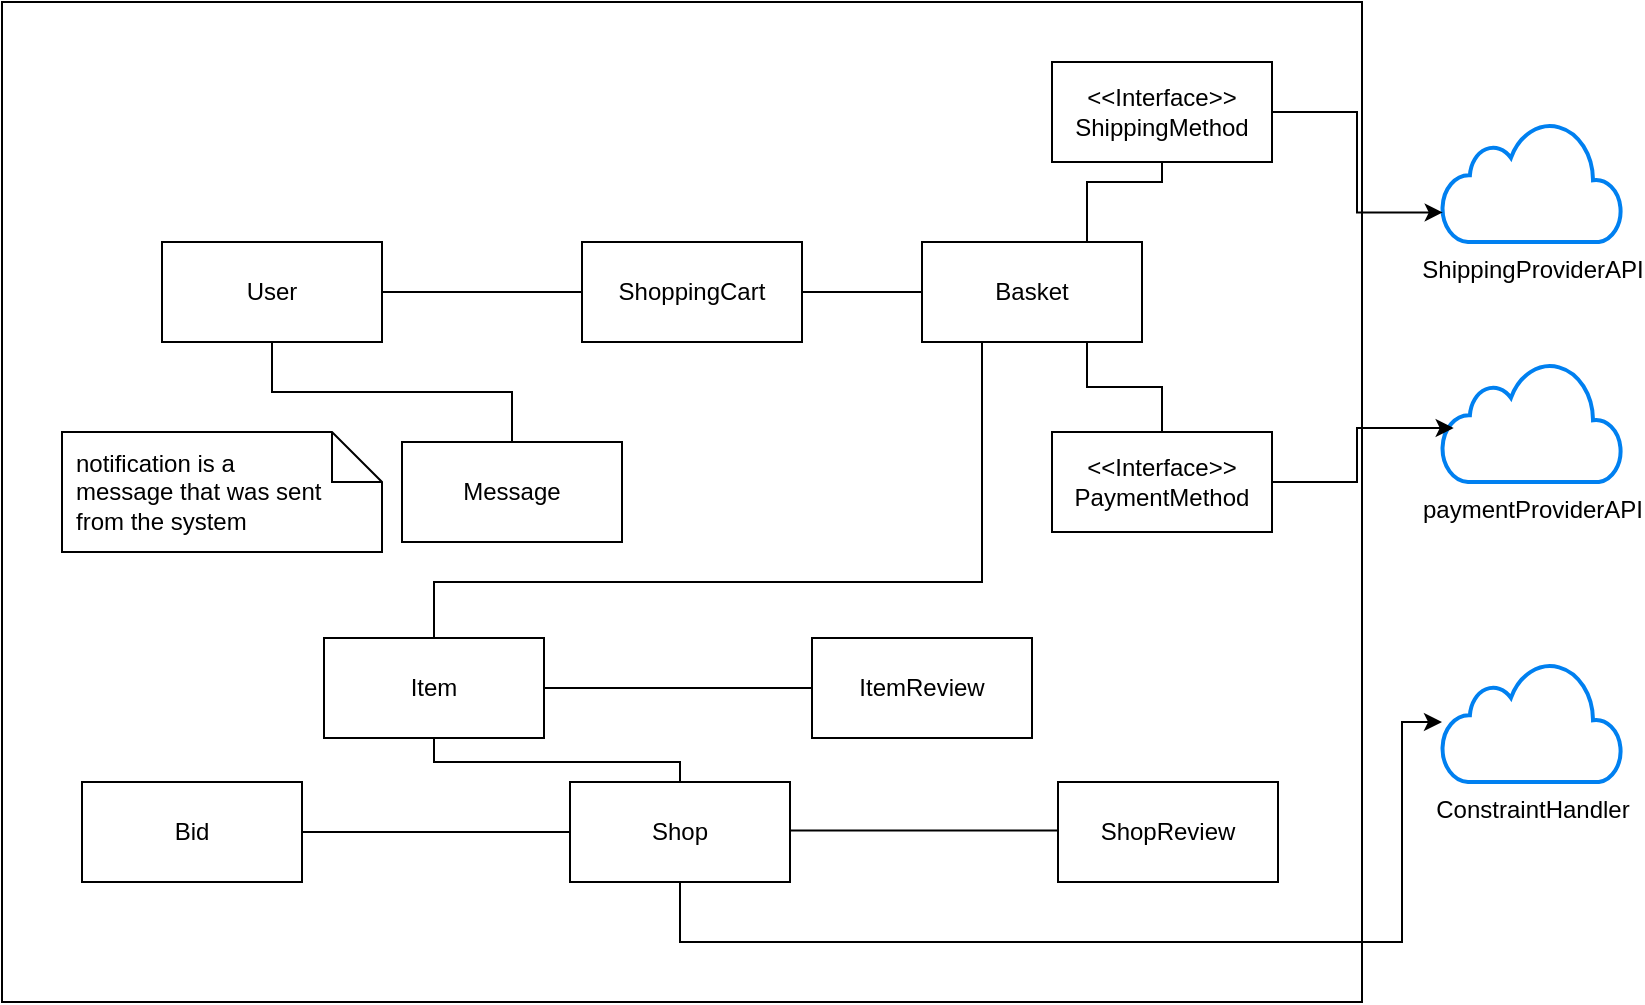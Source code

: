 <mxfile version="26.1.1">
  <diagram name="Page-1" id="8HRJrcS29TYRg6Msltps">
    <mxGraphModel dx="1134" dy="589" grid="1" gridSize="10" guides="1" tooltips="1" connect="1" arrows="1" fold="1" page="1" pageScale="1" pageWidth="850" pageHeight="1100" math="0" shadow="0">
      <root>
        <mxCell id="0" />
        <mxCell id="1" parent="0" />
        <mxCell id="gs_GF27UnKnZ3PShAzLE-2" value="" style="rounded=0;whiteSpace=wrap;html=1;" vertex="1" parent="1">
          <mxGeometry x="20" y="20" width="680" height="500" as="geometry" />
        </mxCell>
        <mxCell id="gs_GF27UnKnZ3PShAzLE-3" value="User" style="html=1;whiteSpace=wrap;" vertex="1" parent="1">
          <mxGeometry x="100" y="140" width="110" height="50" as="geometry" />
        </mxCell>
        <mxCell id="gs_GF27UnKnZ3PShAzLE-8" style="edgeStyle=orthogonalEdgeStyle;rounded=0;orthogonalLoop=1;jettySize=auto;html=1;exitX=0.5;exitY=1;exitDx=0;exitDy=0;" edge="1" parent="1" source="gs_GF27UnKnZ3PShAzLE-9" target="gs_GF27UnKnZ3PShAzLE-63">
          <mxGeometry relative="1" as="geometry">
            <Array as="points">
              <mxPoint x="359" y="490" />
              <mxPoint x="720" y="490" />
              <mxPoint x="720" y="380" />
            </Array>
          </mxGeometry>
        </mxCell>
        <mxCell id="gs_GF27UnKnZ3PShAzLE-9" value="Shop" style="html=1;whiteSpace=wrap;" vertex="1" parent="1">
          <mxGeometry x="304" y="410" width="110" height="50" as="geometry" />
        </mxCell>
        <mxCell id="gs_GF27UnKnZ3PShAzLE-65" style="edgeStyle=orthogonalEdgeStyle;rounded=0;orthogonalLoop=1;jettySize=auto;html=1;exitX=0.25;exitY=1;exitDx=0;exitDy=0;entryX=0.5;entryY=0;entryDx=0;entryDy=0;endArrow=none;startFill=0;" edge="1" parent="1" source="gs_GF27UnKnZ3PShAzLE-10" target="gs_GF27UnKnZ3PShAzLE-14">
          <mxGeometry relative="1" as="geometry">
            <Array as="points">
              <mxPoint x="510" y="190" />
              <mxPoint x="510" y="310" />
              <mxPoint x="236" y="310" />
            </Array>
          </mxGeometry>
        </mxCell>
        <mxCell id="gs_GF27UnKnZ3PShAzLE-10" value="Basket" style="html=1;whiteSpace=wrap;" vertex="1" parent="1">
          <mxGeometry x="480" y="140" width="110" height="50" as="geometry" />
        </mxCell>
        <mxCell id="gs_GF27UnKnZ3PShAzLE-11" style="edgeStyle=orthogonalEdgeStyle;rounded=0;orthogonalLoop=1;jettySize=auto;html=1;entryX=0;entryY=0.5;entryDx=0;entryDy=0;endArrow=none;startFill=0;" edge="1" parent="1" source="gs_GF27UnKnZ3PShAzLE-14" target="gs_GF27UnKnZ3PShAzLE-51">
          <mxGeometry relative="1" as="geometry" />
        </mxCell>
        <mxCell id="gs_GF27UnKnZ3PShAzLE-66" style="edgeStyle=orthogonalEdgeStyle;rounded=0;orthogonalLoop=1;jettySize=auto;html=1;exitX=0.5;exitY=1;exitDx=0;exitDy=0;entryX=0.5;entryY=0;entryDx=0;entryDy=0;endArrow=none;startFill=0;" edge="1" parent="1" source="gs_GF27UnKnZ3PShAzLE-14" target="gs_GF27UnKnZ3PShAzLE-9">
          <mxGeometry relative="1" as="geometry">
            <Array as="points">
              <mxPoint x="236" y="400" />
              <mxPoint x="359" y="400" />
            </Array>
          </mxGeometry>
        </mxCell>
        <mxCell id="gs_GF27UnKnZ3PShAzLE-14" value="Item" style="html=1;whiteSpace=wrap;" vertex="1" parent="1">
          <mxGeometry x="181" y="338" width="110" height="50" as="geometry" />
        </mxCell>
        <mxCell id="gs_GF27UnKnZ3PShAzLE-15" style="edgeStyle=orthogonalEdgeStyle;rounded=0;orthogonalLoop=1;jettySize=auto;html=1;entryX=1;entryY=0.5;entryDx=0;entryDy=0;endArrow=none;startFill=0;" edge="1" parent="1" source="gs_GF27UnKnZ3PShAzLE-21" target="gs_GF27UnKnZ3PShAzLE-3">
          <mxGeometry relative="1" as="geometry" />
        </mxCell>
        <mxCell id="gs_GF27UnKnZ3PShAzLE-18" style="edgeStyle=orthogonalEdgeStyle;rounded=0;orthogonalLoop=1;jettySize=auto;html=1;exitX=1;exitY=0.5;exitDx=0;exitDy=0;entryX=0;entryY=0.5;entryDx=0;entryDy=0;endArrow=none;startFill=0;" edge="1" parent="1" source="gs_GF27UnKnZ3PShAzLE-21" target="gs_GF27UnKnZ3PShAzLE-10">
          <mxGeometry relative="1" as="geometry" />
        </mxCell>
        <mxCell id="gs_GF27UnKnZ3PShAzLE-21" value="ShoppingCart" style="html=1;whiteSpace=wrap;" vertex="1" parent="1">
          <mxGeometry x="310" y="140" width="110" height="50" as="geometry" />
        </mxCell>
        <mxCell id="gs_GF27UnKnZ3PShAzLE-22" style="edgeStyle=orthogonalEdgeStyle;rounded=0;orthogonalLoop=1;jettySize=auto;html=1;entryX=0.75;entryY=1;entryDx=0;entryDy=0;endArrow=none;startFill=0;" edge="1" parent="1" source="gs_GF27UnKnZ3PShAzLE-25" target="gs_GF27UnKnZ3PShAzLE-10">
          <mxGeometry relative="1" as="geometry" />
        </mxCell>
        <mxCell id="gs_GF27UnKnZ3PShAzLE-25" value="&amp;lt;&amp;lt;Interface&amp;gt;&amp;gt;&lt;div&gt;PaymentMethod&lt;/div&gt;" style="html=1;whiteSpace=wrap;" vertex="1" parent="1">
          <mxGeometry x="545" y="235" width="110" height="50" as="geometry" />
        </mxCell>
        <mxCell id="gs_GF27UnKnZ3PShAzLE-26" style="edgeStyle=orthogonalEdgeStyle;rounded=0;orthogonalLoop=1;jettySize=auto;html=1;entryX=0.75;entryY=0;entryDx=0;entryDy=0;endArrow=none;startFill=0;" edge="1" parent="1" source="gs_GF27UnKnZ3PShAzLE-29" target="gs_GF27UnKnZ3PShAzLE-10">
          <mxGeometry relative="1" as="geometry">
            <Array as="points">
              <mxPoint x="600" y="110" />
              <mxPoint x="563" y="110" />
            </Array>
          </mxGeometry>
        </mxCell>
        <mxCell id="gs_GF27UnKnZ3PShAzLE-29" value="&amp;lt;&amp;lt;Interface&amp;gt;&amp;gt;&lt;div&gt;ShippingMethod&lt;/div&gt;" style="html=1;whiteSpace=wrap;" vertex="1" parent="1">
          <mxGeometry x="545" y="50" width="110" height="50" as="geometry" />
        </mxCell>
        <mxCell id="gs_GF27UnKnZ3PShAzLE-44" value="ShippingProviderAPI" style="html=1;verticalLabelPosition=bottom;align=center;labelBackgroundColor=#ffffff;verticalAlign=top;strokeWidth=2;strokeColor=#0080F0;shadow=0;dashed=0;shape=mxgraph.ios7.icons.cloud;" vertex="1" parent="1">
          <mxGeometry x="740" y="80" width="90" height="60" as="geometry" />
        </mxCell>
        <mxCell id="gs_GF27UnKnZ3PShAzLE-45" value="paymentProviderAPI" style="html=1;verticalLabelPosition=bottom;align=center;labelBackgroundColor=#ffffff;verticalAlign=top;strokeWidth=2;strokeColor=#0080F0;shadow=0;dashed=0;shape=mxgraph.ios7.icons.cloud;" vertex="1" parent="1">
          <mxGeometry x="740" y="200" width="90" height="60" as="geometry" />
        </mxCell>
        <mxCell id="gs_GF27UnKnZ3PShAzLE-46" style="edgeStyle=orthogonalEdgeStyle;rounded=0;orthogonalLoop=1;jettySize=auto;html=1;entryX=0.065;entryY=0.55;entryDx=0;entryDy=0;entryPerimeter=0;" edge="1" parent="1" source="gs_GF27UnKnZ3PShAzLE-25" target="gs_GF27UnKnZ3PShAzLE-45">
          <mxGeometry relative="1" as="geometry" />
        </mxCell>
        <mxCell id="gs_GF27UnKnZ3PShAzLE-47" style="edgeStyle=orthogonalEdgeStyle;rounded=0;orthogonalLoop=1;jettySize=auto;html=1;exitX=1;exitY=0.5;exitDx=0;exitDy=0;entryX=0.004;entryY=0.754;entryDx=0;entryDy=0;entryPerimeter=0;" edge="1" parent="1" source="gs_GF27UnKnZ3PShAzLE-29" target="gs_GF27UnKnZ3PShAzLE-44">
          <mxGeometry relative="1" as="geometry" />
        </mxCell>
        <mxCell id="gs_GF27UnKnZ3PShAzLE-51" value="ItemReview" style="html=1;whiteSpace=wrap;" vertex="1" parent="1">
          <mxGeometry x="425" y="338" width="110" height="50" as="geometry" />
        </mxCell>
        <mxCell id="gs_GF27UnKnZ3PShAzLE-52" value="ShopReview" style="html=1;whiteSpace=wrap;" vertex="1" parent="1">
          <mxGeometry x="548" y="410" width="110" height="50" as="geometry" />
        </mxCell>
        <mxCell id="gs_GF27UnKnZ3PShAzLE-53" style="edgeStyle=orthogonalEdgeStyle;rounded=0;orthogonalLoop=1;jettySize=auto;html=1;entryX=0;entryY=0.5;entryDx=0;entryDy=0;endArrow=none;startFill=0;" edge="1" parent="1">
          <mxGeometry relative="1" as="geometry">
            <mxPoint x="414" y="434.29" as="sourcePoint" />
            <mxPoint x="548" y="434.29" as="targetPoint" />
          </mxGeometry>
        </mxCell>
        <mxCell id="gs_GF27UnKnZ3PShAzLE-64" style="edgeStyle=orthogonalEdgeStyle;rounded=0;orthogonalLoop=1;jettySize=auto;html=1;exitX=0.5;exitY=0;exitDx=0;exitDy=0;entryX=0.5;entryY=1;entryDx=0;entryDy=0;endArrow=none;startFill=0;" edge="1" parent="1" source="gs_GF27UnKnZ3PShAzLE-56" target="gs_GF27UnKnZ3PShAzLE-3">
          <mxGeometry relative="1" as="geometry" />
        </mxCell>
        <mxCell id="gs_GF27UnKnZ3PShAzLE-56" value="Message" style="html=1;whiteSpace=wrap;" vertex="1" parent="1">
          <mxGeometry x="220" y="240" width="110" height="50" as="geometry" />
        </mxCell>
        <mxCell id="gs_GF27UnKnZ3PShAzLE-57" value="" style="shape=note2;boundedLbl=1;whiteSpace=wrap;html=1;size=25;verticalAlign=top;align=left;spacingLeft=5;whiteSpace=wrap;" vertex="1" parent="1">
          <mxGeometry x="50" y="235" width="160" height="60" as="geometry" />
        </mxCell>
        <mxCell id="gs_GF27UnKnZ3PShAzLE-58" value="notification is a message that was sent from the system" style="resizeWidth=1;part=1;html=1;strokeColor=none;fillColor=none;align=left;spacingLeft=5;whiteSpace=wrap;" vertex="1" parent="gs_GF27UnKnZ3PShAzLE-57">
          <mxGeometry width="130" height="60" relative="1" as="geometry" />
        </mxCell>
        <mxCell id="gs_GF27UnKnZ3PShAzLE-59" style="edgeStyle=orthogonalEdgeStyle;rounded=0;orthogonalLoop=1;jettySize=auto;html=1;entryX=0;entryY=0.5;entryDx=0;entryDy=0;endArrow=none;startFill=0;" edge="1" parent="1" source="gs_GF27UnKnZ3PShAzLE-62" target="gs_GF27UnKnZ3PShAzLE-9">
          <mxGeometry relative="1" as="geometry" />
        </mxCell>
        <mxCell id="gs_GF27UnKnZ3PShAzLE-62" value="Bid" style="html=1;whiteSpace=wrap;" vertex="1" parent="1">
          <mxGeometry x="60" y="410" width="110" height="50" as="geometry" />
        </mxCell>
        <mxCell id="gs_GF27UnKnZ3PShAzLE-63" value="ConstraintHandler" style="html=1;verticalLabelPosition=bottom;align=center;labelBackgroundColor=#ffffff;verticalAlign=top;strokeWidth=2;strokeColor=#0080F0;shadow=0;dashed=0;shape=mxgraph.ios7.icons.cloud;" vertex="1" parent="1">
          <mxGeometry x="740" y="350" width="90" height="60" as="geometry" />
        </mxCell>
      </root>
    </mxGraphModel>
  </diagram>
</mxfile>
